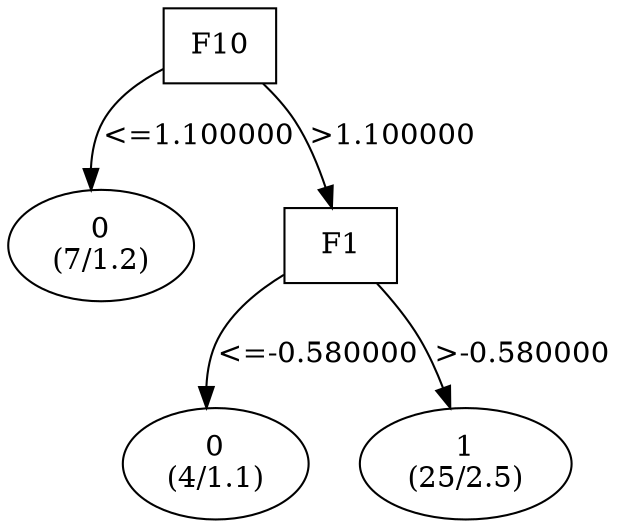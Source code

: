 digraph YaDT {
n0 [ shape=box, label="F10\n"]
n0 -> n1 [label="<=1.100000"]
n1 [ shape=ellipse, label="0\n(7/1.2)"]
n0 -> n2 [label=">1.100000"]
n2 [ shape=box, label="F1\n"]
n2 -> n3 [label="<=-0.580000"]
n3 [ shape=ellipse, label="0\n(4/1.1)"]
n2 -> n4 [label=">-0.580000"]
n4 [ shape=ellipse, label="1\n(25/2.5)"]
}
